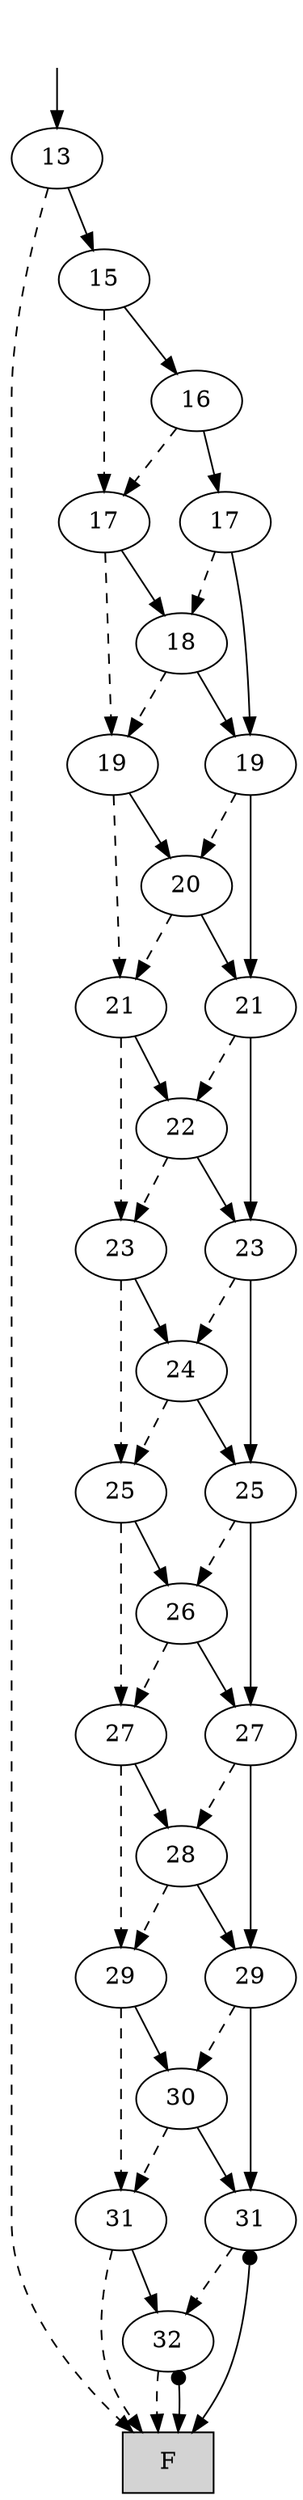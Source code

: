 digraph "DD" {
graph [dpi = 300];
center = true;
edge [dir = forward];
root [style=invis];
root -> 4074 [style=solid dir=both arrowtail=none];
4074 [label="13"];
0 [shape=box, style=filled, label="F"];
3051 [label="15"];
44 [label="17"];
52 [label="19"];
80 [label="21"];
147 [label="23"];
180 [label="25"];
27 [label="27"];
116 [label="29"];
7 [label="31"];
56 [label="32"];
56 -> 0 [style=dashed];
56 -> 0 [style=solid dir=both arrowtail=dot];
7 -> 0 [style=dashed];
7 -> 56 [style=solid dir=both arrowtail=none];
11 [label="30"];
1521 [label="31"];
1521 -> 56 [style=dashed];
1521 -> 0 [style=solid dir=both arrowtail=dot];
11 -> 7 [style=dashed];
11 -> 1521 [style=solid dir=both arrowtail=none];
116 -> 7 [style=dashed];
116 -> 11 [style=solid dir=both arrowtail=none];
15 [label="28"];
118 [label="29"];
118 -> 11 [style=dashed];
118 -> 1521 [style=solid dir=both arrowtail=none];
15 -> 116 [style=dashed];
15 -> 118 [style=solid dir=both arrowtail=none];
27 -> 116 [style=dashed];
27 -> 15 [style=solid dir=both arrowtail=none];
24 [label="26"];
30 [label="27"];
30 -> 15 [style=dashed];
30 -> 118 [style=solid dir=both arrowtail=none];
24 -> 27 [style=dashed];
24 -> 30 [style=solid dir=both arrowtail=none];
180 -> 27 [style=dashed];
180 -> 24 [style=solid dir=both arrowtail=none];
179 [label="24"];
181 [label="25"];
181 -> 24 [style=dashed];
181 -> 30 [style=solid dir=both arrowtail=none];
179 -> 180 [style=dashed];
179 -> 181 [style=solid dir=both arrowtail=none];
147 -> 180 [style=dashed];
147 -> 179 [style=solid dir=both arrowtail=none];
109 [label="22"];
148 [label="23"];
148 -> 179 [style=dashed];
148 -> 181 [style=solid dir=both arrowtail=none];
109 -> 147 [style=dashed];
109 -> 148 [style=solid dir=both arrowtail=none];
80 -> 147 [style=dashed];
80 -> 109 [style=solid dir=both arrowtail=none];
66 [label="20"];
87 [label="21"];
87 -> 109 [style=dashed];
87 -> 148 [style=solid dir=both arrowtail=none];
66 -> 80 [style=dashed];
66 -> 87 [style=solid dir=both arrowtail=none];
52 -> 80 [style=dashed];
52 -> 66 [style=solid dir=both arrowtail=none];
47 [label="18"];
61 [label="19"];
61 -> 66 [style=dashed];
61 -> 87 [style=solid dir=both arrowtail=none];
47 -> 52 [style=dashed];
47 -> 61 [style=solid dir=both arrowtail=none];
44 -> 52 [style=dashed];
44 -> 47 [style=solid dir=both arrowtail=none];
42 [label="16"];
45 [label="17"];
45 -> 47 [style=dashed];
45 -> 61 [style=solid dir=both arrowtail=none];
42 -> 44 [style=dashed];
42 -> 45 [style=solid dir=both arrowtail=none];
3051 -> 44 [style=dashed];
3051 -> 42 [style=solid dir=both arrowtail=none];
4074 -> 0 [style=dashed];
4074 -> 3051 [style=solid dir=both arrowtail=none];
}
